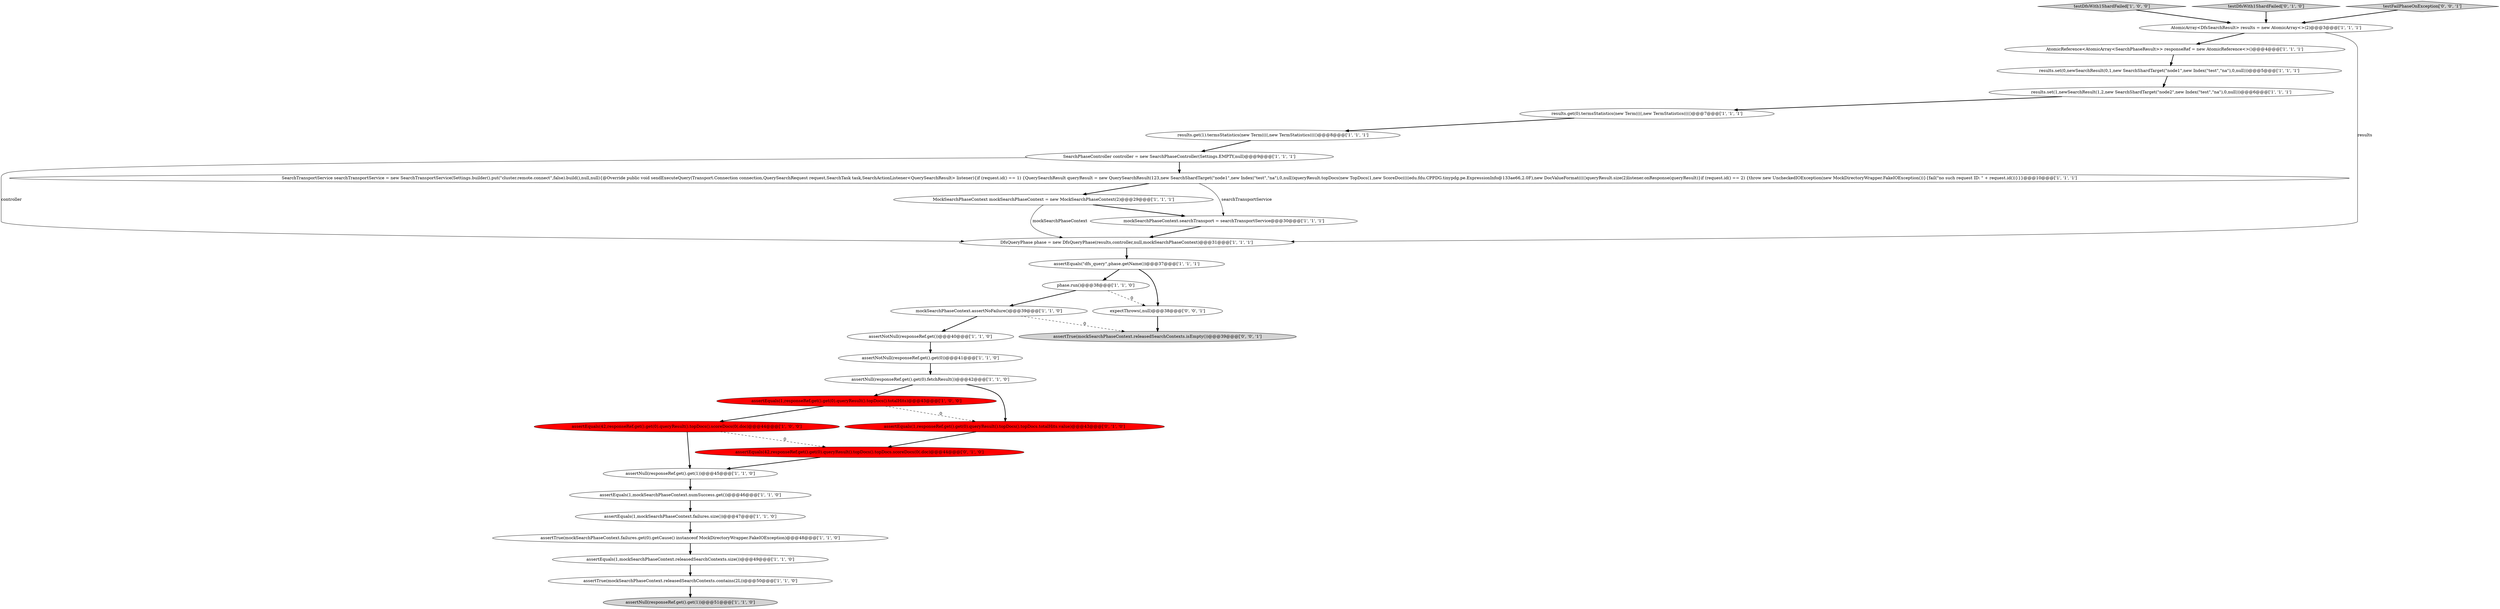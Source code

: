 digraph {
0 [style = filled, label = "assertNull(responseRef.get().get(1))@@@51@@@['1', '1', '0']", fillcolor = lightgray, shape = ellipse image = "AAA0AAABBB1BBB"];
10 [style = filled, label = "assertTrue(mockSearchPhaseContext.failures.get(0).getCause() instanceof MockDirectoryWrapper.FakeIOException)@@@48@@@['1', '1', '0']", fillcolor = white, shape = ellipse image = "AAA0AAABBB1BBB"];
15 [style = filled, label = "assertEquals(42,responseRef.get().get(0).queryResult().topDocs().scoreDocs(0(.doc)@@@44@@@['1', '0', '0']", fillcolor = red, shape = ellipse image = "AAA1AAABBB1BBB"];
1 [style = filled, label = "assertTrue(mockSearchPhaseContext.releasedSearchContexts.contains(2L))@@@50@@@['1', '1', '0']", fillcolor = white, shape = ellipse image = "AAA0AAABBB1BBB"];
9 [style = filled, label = "SearchTransportService searchTransportService = new SearchTransportService(Settings.builder().put(\"cluster.remote.connect\",false).build(),null,null){@Override public void sendExecuteQuery(Transport.Connection connection,QuerySearchRequest request,SearchTask task,SearchActionListener<QuerySearchResult> listener){if (request.id() == 1) {QuerySearchResult queryResult = new QuerySearchResult(123,new SearchShardTarget(\"node1\",new Index(\"test\",\"na\"),0,null))queryResult.topDocs(new TopDocs(1,new ScoreDoc((((edu.fdu.CPPDG.tinypdg.pe.ExpressionInfo@133ae66,2.0F),new DocValueFormat(((()queryResult.size(2)listener.onResponse(queryResult)}if (request.id() == 2) {throw new UncheckedIOException(new MockDirectoryWrapper.FakeIOException())}{fail(\"no such request ID: \" + request.id())}}}@@@10@@@['1', '1', '1']", fillcolor = white, shape = ellipse image = "AAA0AAABBB1BBB"];
11 [style = filled, label = "testDfsWith1ShardFailed['1', '0', '0']", fillcolor = lightgray, shape = diamond image = "AAA0AAABBB1BBB"];
29 [style = filled, label = "testDfsWith1ShardFailed['0', '1', '0']", fillcolor = lightgray, shape = diamond image = "AAA0AAABBB2BBB"];
18 [style = filled, label = "assertEquals(1,mockSearchPhaseContext.failures.size())@@@47@@@['1', '1', '0']", fillcolor = white, shape = ellipse image = "AAA0AAABBB1BBB"];
20 [style = filled, label = "assertNotNull(responseRef.get())@@@40@@@['1', '1', '0']", fillcolor = white, shape = ellipse image = "AAA0AAABBB1BBB"];
6 [style = filled, label = "phase.run()@@@38@@@['1', '1', '0']", fillcolor = white, shape = ellipse image = "AAA0AAABBB1BBB"];
3 [style = filled, label = "results.set(1,newSearchResult(1,2,new SearchShardTarget(\"node2\",new Index(\"test\",\"na\"),0,null)))@@@6@@@['1', '1', '1']", fillcolor = white, shape = ellipse image = "AAA0AAABBB1BBB"];
30 [style = filled, label = "expectThrows(,null)@@@38@@@['0', '0', '1']", fillcolor = white, shape = ellipse image = "AAA0AAABBB3BBB"];
22 [style = filled, label = "assertEquals(1,responseRef.get().get(0).queryResult().topDocs().totalHits)@@@43@@@['1', '0', '0']", fillcolor = red, shape = ellipse image = "AAA1AAABBB1BBB"];
13 [style = filled, label = "SearchPhaseController controller = new SearchPhaseController(Settings.EMPTY,null)@@@9@@@['1', '1', '1']", fillcolor = white, shape = ellipse image = "AAA0AAABBB1BBB"];
27 [style = filled, label = "assertEquals(1,responseRef.get().get(0).queryResult().topDocs().topDocs.totalHits.value)@@@43@@@['0', '1', '0']", fillcolor = red, shape = ellipse image = "AAA1AAABBB2BBB"];
21 [style = filled, label = "AtomicReference<AtomicArray<SearchPhaseResult>> responseRef = new AtomicReference<>()@@@4@@@['1', '1', '1']", fillcolor = white, shape = ellipse image = "AAA0AAABBB1BBB"];
12 [style = filled, label = "results.get(0).termsStatistics(new Term((((,new TermStatistics(((()@@@7@@@['1', '1', '1']", fillcolor = white, shape = ellipse image = "AAA0AAABBB1BBB"];
4 [style = filled, label = "results.set(0,newSearchResult(0,1,new SearchShardTarget(\"node1\",new Index(\"test\",\"na\"),0,null)))@@@5@@@['1', '1', '1']", fillcolor = white, shape = ellipse image = "AAA0AAABBB1BBB"];
25 [style = filled, label = "assertEquals(1,mockSearchPhaseContext.numSuccess.get())@@@46@@@['1', '1', '0']", fillcolor = white, shape = ellipse image = "AAA0AAABBB1BBB"];
8 [style = filled, label = "AtomicArray<DfsSearchResult> results = new AtomicArray<>(2)@@@3@@@['1', '1', '1']", fillcolor = white, shape = ellipse image = "AAA0AAABBB1BBB"];
24 [style = filled, label = "mockSearchPhaseContext.searchTransport = searchTransportService@@@30@@@['1', '1', '1']", fillcolor = white, shape = ellipse image = "AAA0AAABBB1BBB"];
2 [style = filled, label = "DfsQueryPhase phase = new DfsQueryPhase(results,controller,null,mockSearchPhaseContext)@@@31@@@['1', '1', '1']", fillcolor = white, shape = ellipse image = "AAA0AAABBB1BBB"];
5 [style = filled, label = "results.get(1).termsStatistics(new Term((((,new TermStatistics(((()@@@8@@@['1', '1', '1']", fillcolor = white, shape = ellipse image = "AAA0AAABBB1BBB"];
26 [style = filled, label = "MockSearchPhaseContext mockSearchPhaseContext = new MockSearchPhaseContext(2)@@@29@@@['1', '1', '1']", fillcolor = white, shape = ellipse image = "AAA0AAABBB1BBB"];
28 [style = filled, label = "assertEquals(42,responseRef.get().get(0).queryResult().topDocs().topDocs.scoreDocs(0(.doc)@@@44@@@['0', '1', '0']", fillcolor = red, shape = ellipse image = "AAA1AAABBB2BBB"];
31 [style = filled, label = "assertTrue(mockSearchPhaseContext.releasedSearchContexts.isEmpty())@@@39@@@['0', '0', '1']", fillcolor = lightgray, shape = ellipse image = "AAA0AAABBB3BBB"];
7 [style = filled, label = "assertNull(responseRef.get().get(0).fetchResult())@@@42@@@['1', '1', '0']", fillcolor = white, shape = ellipse image = "AAA0AAABBB1BBB"];
19 [style = filled, label = "assertEquals(1,mockSearchPhaseContext.releasedSearchContexts.size())@@@49@@@['1', '1', '0']", fillcolor = white, shape = ellipse image = "AAA0AAABBB1BBB"];
14 [style = filled, label = "mockSearchPhaseContext.assertNoFailure()@@@39@@@['1', '1', '0']", fillcolor = white, shape = ellipse image = "AAA0AAABBB1BBB"];
17 [style = filled, label = "assertEquals(\"dfs_query\",phase.getName())@@@37@@@['1', '1', '1']", fillcolor = white, shape = ellipse image = "AAA0AAABBB1BBB"];
16 [style = filled, label = "assertNull(responseRef.get().get(1))@@@45@@@['1', '1', '0']", fillcolor = white, shape = ellipse image = "AAA0AAABBB1BBB"];
32 [style = filled, label = "testFailPhaseOnException['0', '0', '1']", fillcolor = lightgray, shape = diamond image = "AAA0AAABBB3BBB"];
23 [style = filled, label = "assertNotNull(responseRef.get().get(0))@@@41@@@['1', '1', '0']", fillcolor = white, shape = ellipse image = "AAA0AAABBB1BBB"];
2->17 [style = bold, label=""];
4->3 [style = bold, label=""];
29->8 [style = bold, label=""];
22->15 [style = bold, label=""];
12->5 [style = bold, label=""];
15->28 [style = dashed, label="0"];
24->2 [style = bold, label=""];
17->6 [style = bold, label=""];
10->19 [style = bold, label=""];
27->28 [style = bold, label=""];
25->18 [style = bold, label=""];
16->25 [style = bold, label=""];
17->30 [style = bold, label=""];
22->27 [style = dashed, label="0"];
1->0 [style = bold, label=""];
3->12 [style = bold, label=""];
26->24 [style = bold, label=""];
15->16 [style = bold, label=""];
28->16 [style = bold, label=""];
26->2 [style = solid, label="mockSearchPhaseContext"];
9->26 [style = bold, label=""];
6->14 [style = bold, label=""];
7->22 [style = bold, label=""];
19->1 [style = bold, label=""];
32->8 [style = bold, label=""];
20->23 [style = bold, label=""];
18->10 [style = bold, label=""];
30->31 [style = bold, label=""];
5->13 [style = bold, label=""];
7->27 [style = bold, label=""];
8->21 [style = bold, label=""];
11->8 [style = bold, label=""];
6->30 [style = dashed, label="0"];
23->7 [style = bold, label=""];
13->9 [style = bold, label=""];
13->2 [style = solid, label="controller"];
8->2 [style = solid, label="results"];
9->24 [style = solid, label="searchTransportService"];
14->20 [style = bold, label=""];
21->4 [style = bold, label=""];
14->31 [style = dashed, label="0"];
}

